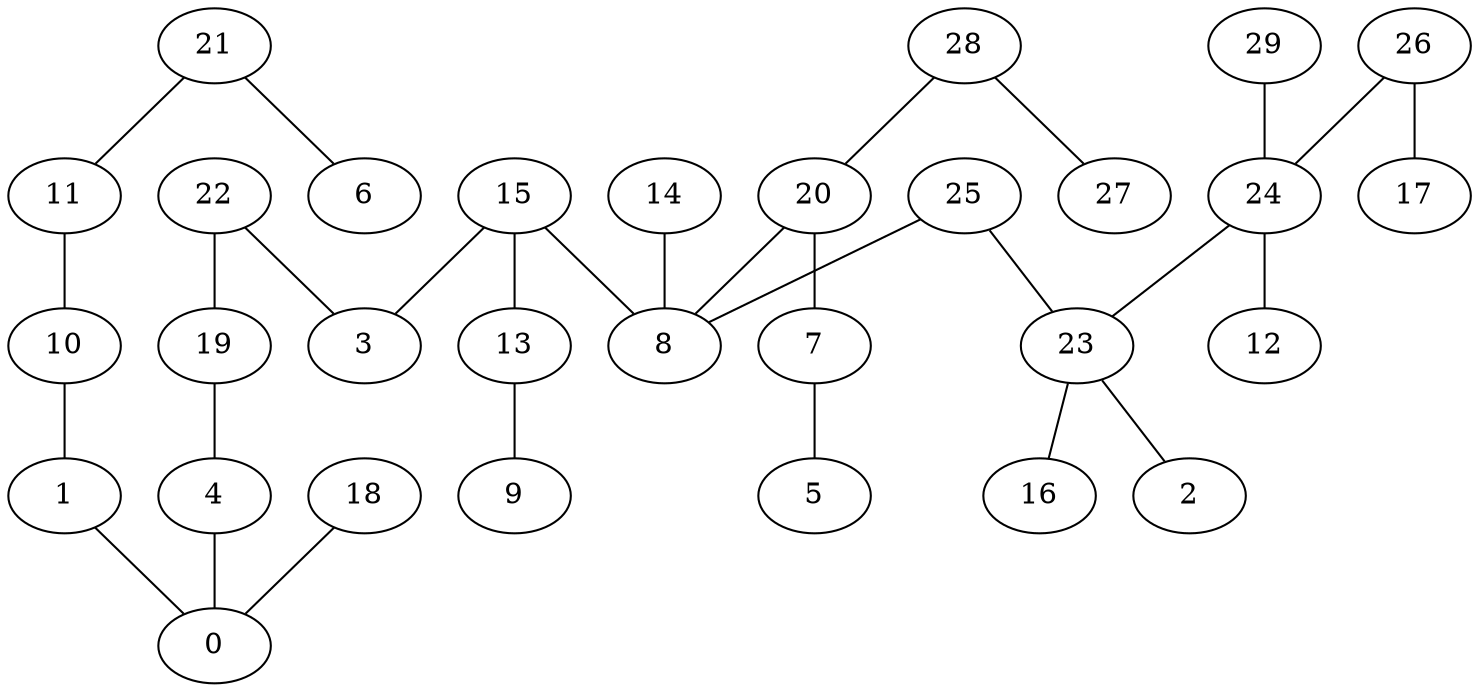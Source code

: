 graph {
0  [Label = "0 (0.00)"]
1  [Label = "1 (0.00)"]
2  [Label = "2 (0.00)"]
3  [Label = "3 (0.00)"]
4  [Label = "4 (0.00)"]
5  [Label = "5 (0.00)"]
6  [Label = "6 (0.00)"]
7  [Label = "7 (0.00)"]
8  [Label = "8 (0.00)"]
9  [Label = "9 (0.00)"]
10  [Label = "10 (0.00)"]
11  [Label = "11 (0.00)"]
12  [Label = "12 (0.00)"]
13  [Label = "13 (0.00)"]
14  [Label = "14 (0.00)"]
15  [Label = "15 (0.00)"]
16  [Label = "16 (0.00)"]
17  [Label = "17 (0.00)"]
18  [Label = "18 (0.00)"]
19  [Label = "19 (0.00)"]
20  [Label = "20 (0.00)"]
21  [Label = "21 (0.00)"]
22  [Label = "22 (0.00)"]
23  [Label = "23 (0.00)"]
24  [Label = "24 (0.00)"]
25  [Label = "25 (0.00)"]
26  [Label = "26 (0.00)"]
27  [Label = "27 (0.00)"]
28  [Label = "28 (0.00)"]
29  [Label = "29 (0.00)"]

4--0  [Label = "27.48"]
19--4  [Label = "9.38"]
22--19  [Label = "10.39"]
22--3  [Label = "6.95"]
15--3  [Label = "17.28"]
15--13  [Label = "26.70"]
13--9  [Label = "6.93"]
1--0  [Label = "28.31"]
10--1  [Label = "52.23"]
15--8  [Label = "62.60"]
25--8  [Label = "40.27"]
14--8  [Label = "58.63"]
18--0  [Label = "69.71"]
20--8  [Label = "72.48"]
20--7  [Label = "72.63"]
7--5  [Label = "23.24"]
25--23  [Label = "77.16"]
23--16  [Label = "30.00"]
24--23  [Label = "38.16"]
24--12  [Label = "11.39"]
26--24  [Label = "14.17"]
29--24  [Label = "28.15"]
26--17  [Label = "56.49"]
23--2  [Label = "63.66"]
11--10  [Label = "93.89"]
21--11  [Label = "59.34"]
21--6  [Label = "4.31"]
28--20  [Label = "113.47"]
28--27  [Label = "104.31"]
}

